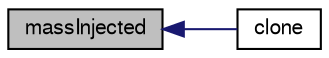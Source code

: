 digraph "massInjected"
{
  bgcolor="transparent";
  edge [fontname="FreeSans",fontsize="10",labelfontname="FreeSans",labelfontsize="10"];
  node [fontname="FreeSans",fontsize="10",shape=record];
  rankdir="LR";
  Node1434 [label="massInjected",height=0.2,width=0.4,color="black", fillcolor="grey75", style="filled", fontcolor="black"];
  Node1434 -> Node1435 [dir="back",color="midnightblue",fontsize="10",style="solid",fontname="FreeSans"];
  Node1435 [label="clone",height=0.2,width=0.4,color="black",URL="$a24074.html#ac6d7055f88f8ceb366a9f64d3ba635e0",tooltip="Construct and return a clone. "];
}
